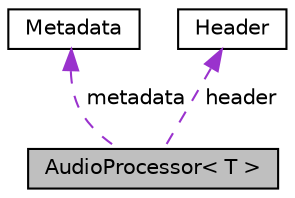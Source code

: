 digraph "AudioProcessor&lt; T &gt;"
{
  edge [fontname="Helvetica",fontsize="10",labelfontname="Helvetica",labelfontsize="10"];
  node [fontname="Helvetica",fontsize="10",shape=record];
  Node1 [label="AudioProcessor\< T \>",height=0.2,width=0.4,color="black", fillcolor="grey75", style="filled", fontcolor="black"];
  Node2 -> Node1 [dir="back",color="darkorchid3",fontsize="10",style="dashed",label=" metadata" ];
  Node2 [label="Metadata",height=0.2,width=0.4,color="black", fillcolor="white", style="filled",URL="$d9/d68/structMetadata.html"];
  Node3 -> Node1 [dir="back",color="darkorchid3",fontsize="10",style="dashed",label=" header" ];
  Node3 [label="Header",height=0.2,width=0.4,color="black", fillcolor="white", style="filled",URL="$dc/d47/structHeader.html"];
}
